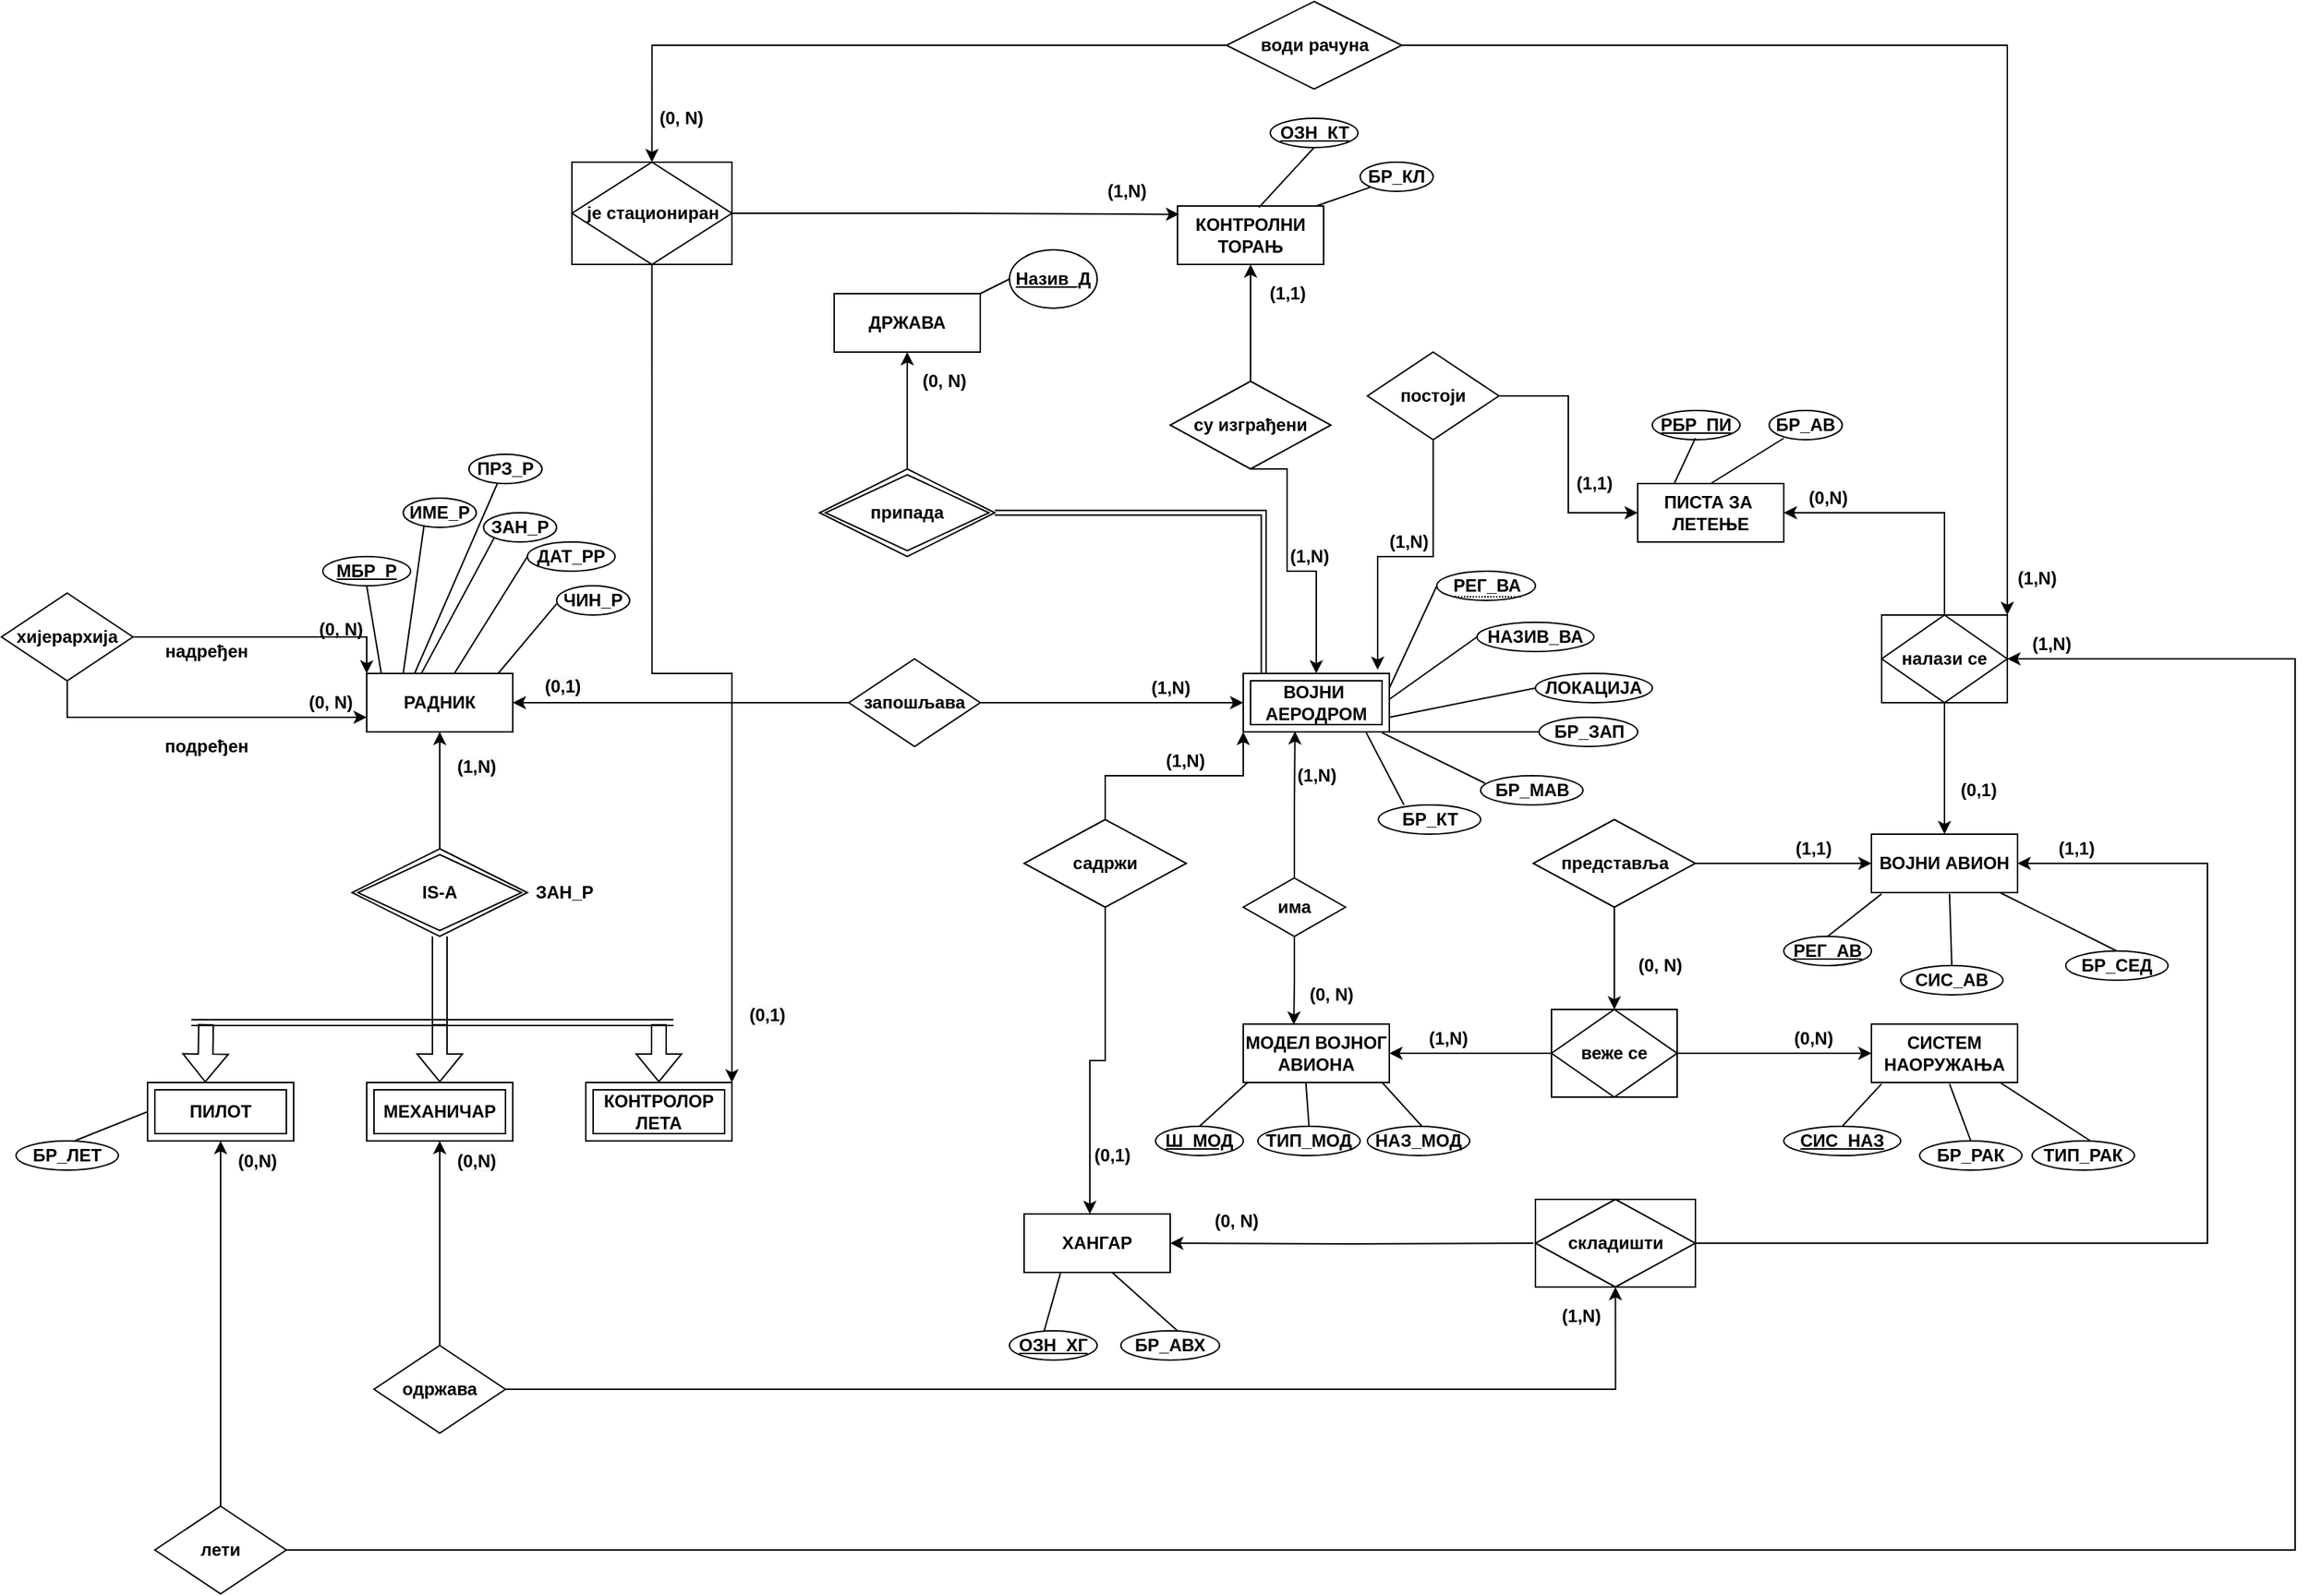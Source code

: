 <mxfile version="15.9.6" type="device"><diagram id="Mp05QMCNv8szBubolc7L" name="Page-1"><mxGraphModel dx="1865" dy="1748" grid="1" gridSize="10" guides="1" tooltips="1" connect="1" arrows="1" fold="1" page="1" pageScale="1" pageWidth="827" pageHeight="1169" math="0" shadow="0"><root><mxCell id="0"/><mxCell id="1" parent="0"/><mxCell id="xu2EQfeGVEC9DiAKA09H-2" value="&lt;b&gt;веже се&lt;/b&gt;" style="shape=associativeEntity;whiteSpace=wrap;html=1;align=center;" parent="1" vertex="1"><mxGeometry x="441" y="440" width="86" height="60" as="geometry"/></mxCell><mxCell id="Yxs5gKyUuTKB5UhppI_J-23" style="edgeStyle=orthogonalEdgeStyle;rounded=0;orthogonalLoop=1;jettySize=auto;html=1;exitX=0.5;exitY=0;exitDx=0;exitDy=0;" parent="1" source="xu2EQfeGVEC9DiAKA09H-3" target="xu2EQfeGVEC9DiAKA09H-5" edge="1"><mxGeometry relative="1" as="geometry"/></mxCell><mxCell id="xu2EQfeGVEC9DiAKA09H-3" value="&lt;b&gt;припада&lt;/b&gt;" style="shape=rhombus;double=1;perimeter=rhombusPerimeter;whiteSpace=wrap;html=1;align=center;" parent="1" vertex="1"><mxGeometry x="-60" y="70" width="120" height="60" as="geometry"/></mxCell><mxCell id="xu2EQfeGVEC9DiAKA09H-5" value="&lt;b&gt;ДРЖАВА&lt;/b&gt;" style="whiteSpace=wrap;html=1;align=center;" parent="1" vertex="1"><mxGeometry x="-50" y="-50" width="100" height="40" as="geometry"/></mxCell><mxCell id="xu2EQfeGVEC9DiAKA09H-6" value="&lt;b&gt;ВОЈНИ&amp;nbsp;&lt;br&gt;АЕРОДРОМ&lt;br&gt;&lt;/b&gt;" style="shape=ext;margin=3;double=1;whiteSpace=wrap;html=1;align=center;" parent="1" vertex="1"><mxGeometry x="230" y="210" width="100" height="40" as="geometry"/></mxCell><mxCell id="xu2EQfeGVEC9DiAKA09H-7" style="edgeStyle=orthogonalEdgeStyle;rounded=0;orthogonalLoop=1;jettySize=auto;html=1;exitX=0.5;exitY=1;exitDx=0;exitDy=0;" parent="1" source="xu2EQfeGVEC9DiAKA09H-5" target="xu2EQfeGVEC9DiAKA09H-5" edge="1"><mxGeometry relative="1" as="geometry"/></mxCell><mxCell id="Yxs5gKyUuTKB5UhppI_J-97" style="edgeStyle=orthogonalEdgeStyle;rounded=0;orthogonalLoop=1;jettySize=auto;html=1;exitX=0.5;exitY=0;exitDx=0;exitDy=0;entryX=0.354;entryY=0.99;entryDx=0;entryDy=0;entryPerimeter=0;" parent="1" source="Yxs5gKyUuTKB5UhppI_J-1" target="xu2EQfeGVEC9DiAKA09H-6" edge="1"><mxGeometry relative="1" as="geometry"/></mxCell><mxCell id="Yxs5gKyUuTKB5UhppI_J-98" style="edgeStyle=orthogonalEdgeStyle;rounded=0;orthogonalLoop=1;jettySize=auto;html=1;exitX=0.5;exitY=1;exitDx=0;exitDy=0;entryX=0.346;entryY=0.01;entryDx=0;entryDy=0;entryPerimeter=0;" parent="1" source="Yxs5gKyUuTKB5UhppI_J-1" target="Yxs5gKyUuTKB5UhppI_J-3" edge="1"><mxGeometry relative="1" as="geometry"/></mxCell><mxCell id="Yxs5gKyUuTKB5UhppI_J-1" value="&lt;b&gt;има&lt;/b&gt;" style="shape=rhombus;perimeter=rhombusPerimeter;whiteSpace=wrap;html=1;align=center;" parent="1" vertex="1"><mxGeometry x="230" y="350" width="70" height="40" as="geometry"/></mxCell><mxCell id="Yxs5gKyUuTKB5UhppI_J-3" value="&lt;b&gt;МОДЕЛ ВОЈНОГ АВИОНА&lt;br&gt;&lt;/b&gt;" style="whiteSpace=wrap;html=1;align=center;" parent="1" vertex="1"><mxGeometry x="230" y="450" width="100" height="40" as="geometry"/></mxCell><mxCell id="Yxs5gKyUuTKB5UhppI_J-6" style="edgeStyle=orthogonalEdgeStyle;rounded=0;orthogonalLoop=1;jettySize=auto;html=1;exitX=0;exitY=0.5;exitDx=0;exitDy=0;entryX=1;entryY=0.5;entryDx=0;entryDy=0;" parent="1" source="xu2EQfeGVEC9DiAKA09H-2" target="Yxs5gKyUuTKB5UhppI_J-3" edge="1"><mxGeometry relative="1" as="geometry"><mxPoint x="414" y="470" as="sourcePoint"/></mxGeometry></mxCell><mxCell id="Yxs5gKyUuTKB5UhppI_J-8" style="edgeStyle=orthogonalEdgeStyle;rounded=0;orthogonalLoop=1;jettySize=auto;html=1;entryX=0;entryY=0.5;entryDx=0;entryDy=0;exitX=1;exitY=0.5;exitDx=0;exitDy=0;" parent="1" source="xu2EQfeGVEC9DiAKA09H-2" target="Yxs5gKyUuTKB5UhppI_J-7" edge="1"><mxGeometry relative="1" as="geometry"><mxPoint x="570" y="470" as="sourcePoint"/></mxGeometry></mxCell><mxCell id="Yxs5gKyUuTKB5UhppI_J-7" value="&lt;b&gt;СИСТЕМ НАОРУЖАЊА&lt;br&gt;&lt;/b&gt;" style="whiteSpace=wrap;html=1;align=center;" parent="1" vertex="1"><mxGeometry x="660" y="450" width="100" height="40" as="geometry"/></mxCell><mxCell id="Yxs5gKyUuTKB5UhppI_J-11" style="edgeStyle=orthogonalEdgeStyle;rounded=0;orthogonalLoop=1;jettySize=auto;html=1;exitX=0.5;exitY=1;exitDx=0;exitDy=0;entryX=0.5;entryY=0;entryDx=0;entryDy=0;" parent="1" source="Yxs5gKyUuTKB5UhppI_J-10" target="xu2EQfeGVEC9DiAKA09H-2" edge="1"><mxGeometry relative="1" as="geometry"/></mxCell><mxCell id="Yxs5gKyUuTKB5UhppI_J-13" style="edgeStyle=orthogonalEdgeStyle;rounded=0;orthogonalLoop=1;jettySize=auto;html=1;exitX=1;exitY=0.5;exitDx=0;exitDy=0;entryX=0;entryY=0.5;entryDx=0;entryDy=0;" parent="1" source="Yxs5gKyUuTKB5UhppI_J-10" target="Yxs5gKyUuTKB5UhppI_J-12" edge="1"><mxGeometry relative="1" as="geometry"/></mxCell><mxCell id="Yxs5gKyUuTKB5UhppI_J-10" value="&lt;b&gt;представља&lt;/b&gt;" style="shape=rhombus;perimeter=rhombusPerimeter;whiteSpace=wrap;html=1;align=center;" parent="1" vertex="1"><mxGeometry x="428.5" y="310" width="111" height="60" as="geometry"/></mxCell><mxCell id="Yxs5gKyUuTKB5UhppI_J-12" value="&lt;b&gt;ВОЈНИ АВИОН&lt;br&gt;&lt;/b&gt;" style="whiteSpace=wrap;html=1;align=center;" parent="1" vertex="1"><mxGeometry x="660" y="320" width="100" height="40" as="geometry"/></mxCell><mxCell id="Yxs5gKyUuTKB5UhppI_J-15" style="edgeStyle=orthogonalEdgeStyle;rounded=0;orthogonalLoop=1;jettySize=auto;html=1;exitX=0.5;exitY=1;exitDx=0;exitDy=0;entryX=0.92;entryY=-0.063;entryDx=0;entryDy=0;entryPerimeter=0;" parent="1" source="Yxs5gKyUuTKB5UhppI_J-14" target="xu2EQfeGVEC9DiAKA09H-6" edge="1"><mxGeometry relative="1" as="geometry"/></mxCell><mxCell id="Yxs5gKyUuTKB5UhppI_J-18" style="edgeStyle=orthogonalEdgeStyle;rounded=0;orthogonalLoop=1;jettySize=auto;html=1;exitX=1;exitY=0.5;exitDx=0;exitDy=0;entryX=0;entryY=0.5;entryDx=0;entryDy=0;" parent="1" source="Yxs5gKyUuTKB5UhppI_J-14" target="Yxs5gKyUuTKB5UhppI_J-16" edge="1"><mxGeometry relative="1" as="geometry"/></mxCell><mxCell id="Yxs5gKyUuTKB5UhppI_J-14" value="&lt;b&gt;постоји&lt;/b&gt;" style="shape=rhombus;perimeter=rhombusPerimeter;whiteSpace=wrap;html=1;align=center;" parent="1" vertex="1"><mxGeometry x="315" y="-10" width="90" height="60" as="geometry"/></mxCell><mxCell id="Yxs5gKyUuTKB5UhppI_J-16" value="&lt;b&gt;ПИСТА ЗА&amp;nbsp;&lt;br&gt;ЛЕТЕЊЕ&lt;br&gt;&lt;/b&gt;" style="whiteSpace=wrap;html=1;align=center;" parent="1" vertex="1"><mxGeometry x="500" y="80" width="100" height="40" as="geometry"/></mxCell><mxCell id="Yxs5gKyUuTKB5UhppI_J-21" style="edgeStyle=orthogonalEdgeStyle;rounded=0;orthogonalLoop=1;jettySize=auto;html=1;exitX=0.5;exitY=1;exitDx=0;exitDy=0;entryX=0.5;entryY=0;entryDx=0;entryDy=0;" parent="1" source="Yxs5gKyUuTKB5UhppI_J-20" target="Yxs5gKyUuTKB5UhppI_J-12" edge="1"><mxGeometry relative="1" as="geometry"/></mxCell><mxCell id="Yxs5gKyUuTKB5UhppI_J-22" style="edgeStyle=orthogonalEdgeStyle;rounded=0;orthogonalLoop=1;jettySize=auto;html=1;exitX=0.5;exitY=0;exitDx=0;exitDy=0;entryX=1;entryY=0.5;entryDx=0;entryDy=0;" parent="1" source="Yxs5gKyUuTKB5UhppI_J-20" target="Yxs5gKyUuTKB5UhppI_J-16" edge="1"><mxGeometry relative="1" as="geometry"/></mxCell><mxCell id="Yxs5gKyUuTKB5UhppI_J-20" value="&lt;b&gt;налази се&lt;/b&gt;" style="shape=associativeEntity;whiteSpace=wrap;html=1;align=center;" parent="1" vertex="1"><mxGeometry x="667" y="170" width="86" height="60" as="geometry"/></mxCell><mxCell id="Yxs5gKyUuTKB5UhppI_J-26" style="edgeStyle=orthogonalEdgeStyle;rounded=0;orthogonalLoop=1;jettySize=auto;html=1;exitX=1;exitY=0.5;exitDx=0;exitDy=0;entryX=0;entryY=0.5;entryDx=0;entryDy=0;" parent="1" source="Yxs5gKyUuTKB5UhppI_J-25" target="xu2EQfeGVEC9DiAKA09H-6" edge="1"><mxGeometry relative="1" as="geometry"/></mxCell><mxCell id="Yxs5gKyUuTKB5UhppI_J-28" style="edgeStyle=orthogonalEdgeStyle;rounded=0;orthogonalLoop=1;jettySize=auto;html=1;exitX=0;exitY=0.5;exitDx=0;exitDy=0;entryX=1;entryY=0.5;entryDx=0;entryDy=0;" parent="1" source="Yxs5gKyUuTKB5UhppI_J-25" target="Yxs5gKyUuTKB5UhppI_J-27" edge="1"><mxGeometry relative="1" as="geometry"/></mxCell><mxCell id="Yxs5gKyUuTKB5UhppI_J-25" value="&lt;b&gt;запошљава&lt;/b&gt;" style="shape=rhombus;perimeter=rhombusPerimeter;whiteSpace=wrap;html=1;align=center;" parent="1" vertex="1"><mxGeometry x="-40" y="200" width="90" height="60" as="geometry"/></mxCell><mxCell id="Yxs5gKyUuTKB5UhppI_J-27" value="&lt;b&gt;РАДНИК&lt;/b&gt;" style="whiteSpace=wrap;html=1;align=center;" parent="1" vertex="1"><mxGeometry x="-370" y="210" width="100" height="40" as="geometry"/></mxCell><mxCell id="Yxs5gKyUuTKB5UhppI_J-104" style="edgeStyle=orthogonalEdgeStyle;rounded=0;orthogonalLoop=1;jettySize=auto;html=1;exitX=0.5;exitY=1;exitDx=0;exitDy=0;entryX=0;entryY=0.75;entryDx=0;entryDy=0;" parent="1" source="Yxs5gKyUuTKB5UhppI_J-29" target="Yxs5gKyUuTKB5UhppI_J-27" edge="1"><mxGeometry relative="1" as="geometry"/></mxCell><mxCell id="Yxs5gKyUuTKB5UhppI_J-105" style="edgeStyle=orthogonalEdgeStyle;rounded=0;orthogonalLoop=1;jettySize=auto;html=1;exitX=1;exitY=0.5;exitDx=0;exitDy=0;entryX=0;entryY=0;entryDx=0;entryDy=0;" parent="1" source="Yxs5gKyUuTKB5UhppI_J-29" target="Yxs5gKyUuTKB5UhppI_J-27" edge="1"><mxGeometry relative="1" as="geometry"/></mxCell><mxCell id="Yxs5gKyUuTKB5UhppI_J-29" value="&lt;b&gt;хијерархија&lt;/b&gt;" style="shape=rhombus;perimeter=rhombusPerimeter;whiteSpace=wrap;html=1;align=center;" parent="1" vertex="1"><mxGeometry x="-620" y="155" width="90" height="60" as="geometry"/></mxCell><mxCell id="Yxs5gKyUuTKB5UhppI_J-33" style="edgeStyle=orthogonalEdgeStyle;rounded=0;orthogonalLoop=1;jettySize=auto;html=1;exitX=0.5;exitY=0;exitDx=0;exitDy=0;entryX=0.5;entryY=1;entryDx=0;entryDy=0;" parent="1" source="Yxs5gKyUuTKB5UhppI_J-32" target="Yxs5gKyUuTKB5UhppI_J-27" edge="1"><mxGeometry relative="1" as="geometry"/></mxCell><mxCell id="Yxs5gKyUuTKB5UhppI_J-32" value="&lt;b&gt;IS-A&lt;/b&gt;" style="shape=rhombus;double=1;perimeter=rhombusPerimeter;whiteSpace=wrap;html=1;align=center;" parent="1" vertex="1"><mxGeometry x="-380" y="330" width="120" height="60" as="geometry"/></mxCell><mxCell id="Yxs5gKyUuTKB5UhppI_J-36" value="&lt;b&gt;ПИЛОТ&lt;/b&gt;" style="shape=ext;margin=3;double=1;whiteSpace=wrap;html=1;align=center;" parent="1" vertex="1"><mxGeometry x="-520" y="490" width="100" height="40" as="geometry"/></mxCell><mxCell id="Yxs5gKyUuTKB5UhppI_J-37" value="&lt;b&gt;МЕХАНИЧАР&lt;/b&gt;" style="shape=ext;margin=3;double=1;whiteSpace=wrap;html=1;align=center;" parent="1" vertex="1"><mxGeometry x="-370" y="490" width="100" height="40" as="geometry"/></mxCell><mxCell id="Yxs5gKyUuTKB5UhppI_J-38" value="&lt;b&gt;КОНТРОЛОР&lt;br&gt;ЛЕТА&lt;br&gt;&lt;/b&gt;" style="shape=ext;margin=3;double=1;whiteSpace=wrap;html=1;align=center;" parent="1" vertex="1"><mxGeometry x="-220" y="490" width="100" height="40" as="geometry"/></mxCell><mxCell id="Yxs5gKyUuTKB5UhppI_J-50" style="edgeStyle=orthogonalEdgeStyle;rounded=0;orthogonalLoop=1;jettySize=auto;html=1;exitX=0.5;exitY=0;exitDx=0;exitDy=0;entryX=0;entryY=1;entryDx=0;entryDy=0;" parent="1" source="Yxs5gKyUuTKB5UhppI_J-49" target="xu2EQfeGVEC9DiAKA09H-6" edge="1"><mxGeometry relative="1" as="geometry"/></mxCell><mxCell id="Yxs5gKyUuTKB5UhppI_J-52" style="edgeStyle=orthogonalEdgeStyle;rounded=0;orthogonalLoop=1;jettySize=auto;html=1;exitX=0.5;exitY=1;exitDx=0;exitDy=0;entryX=0.45;entryY=0;entryDx=0;entryDy=0;entryPerimeter=0;" parent="1" source="Yxs5gKyUuTKB5UhppI_J-49" target="Yxs5gKyUuTKB5UhppI_J-51" edge="1"><mxGeometry relative="1" as="geometry"><mxPoint x="136" y="510" as="targetPoint"/></mxGeometry></mxCell><mxCell id="Yxs5gKyUuTKB5UhppI_J-49" value="&lt;b&gt;садржи&lt;/b&gt;" style="shape=rhombus;perimeter=rhombusPerimeter;whiteSpace=wrap;html=1;align=center;" parent="1" vertex="1"><mxGeometry x="80" y="310" width="111" height="60" as="geometry"/></mxCell><mxCell id="Yxs5gKyUuTKB5UhppI_J-51" value="&lt;b&gt;ХАНГАР&lt;br&gt;&lt;/b&gt;" style="whiteSpace=wrap;html=1;align=center;" parent="1" vertex="1"><mxGeometry x="80" y="580" width="100" height="40" as="geometry"/></mxCell><mxCell id="Yxs5gKyUuTKB5UhppI_J-54" style="edgeStyle=orthogonalEdgeStyle;rounded=0;orthogonalLoop=1;jettySize=auto;html=1;exitX=0;exitY=0.5;exitDx=0;exitDy=0;entryX=1;entryY=0.5;entryDx=0;entryDy=0;" parent="1" target="Yxs5gKyUuTKB5UhppI_J-51" edge="1"><mxGeometry relative="1" as="geometry"><mxPoint x="428.5" y="600" as="sourcePoint"/></mxGeometry></mxCell><mxCell id="Yxs5gKyUuTKB5UhppI_J-55" style="edgeStyle=orthogonalEdgeStyle;rounded=0;orthogonalLoop=1;jettySize=auto;html=1;exitX=1;exitY=0.5;exitDx=0;exitDy=0;entryX=1;entryY=0.5;entryDx=0;entryDy=0;" parent="1" target="Yxs5gKyUuTKB5UhppI_J-12" edge="1"><mxGeometry relative="1" as="geometry"><mxPoint x="539.5" y="600" as="sourcePoint"/><Array as="points"><mxPoint x="890" y="600"/><mxPoint x="890" y="340"/></Array></mxGeometry></mxCell><mxCell id="Yxs5gKyUuTKB5UhppI_J-56" value="&lt;b&gt;складишти&lt;/b&gt;" style="shape=associativeEntity;whiteSpace=wrap;html=1;align=center;" parent="1" vertex="1"><mxGeometry x="430" y="570" width="109.5" height="60" as="geometry"/></mxCell><mxCell id="Yxs5gKyUuTKB5UhppI_J-59" style="edgeStyle=orthogonalEdgeStyle;rounded=0;orthogonalLoop=1;jettySize=auto;html=1;exitX=0.5;exitY=0;exitDx=0;exitDy=0;entryX=0.5;entryY=1;entryDx=0;entryDy=0;" parent="1" source="Yxs5gKyUuTKB5UhppI_J-58" target="Yxs5gKyUuTKB5UhppI_J-37" edge="1"><mxGeometry relative="1" as="geometry"/></mxCell><mxCell id="Yxs5gKyUuTKB5UhppI_J-60" style="edgeStyle=orthogonalEdgeStyle;rounded=0;orthogonalLoop=1;jettySize=auto;html=1;exitX=1;exitY=0.5;exitDx=0;exitDy=0;entryX=0.5;entryY=1;entryDx=0;entryDy=0;" parent="1" source="Yxs5gKyUuTKB5UhppI_J-58" target="Yxs5gKyUuTKB5UhppI_J-56" edge="1"><mxGeometry relative="1" as="geometry"/></mxCell><mxCell id="Yxs5gKyUuTKB5UhppI_J-58" value="&lt;b&gt;одржава&lt;/b&gt;" style="shape=rhombus;perimeter=rhombusPerimeter;whiteSpace=wrap;html=1;align=center;" parent="1" vertex="1"><mxGeometry x="-365" y="670" width="90" height="60" as="geometry"/></mxCell><mxCell id="Yxs5gKyUuTKB5UhppI_J-63" style="edgeStyle=orthogonalEdgeStyle;rounded=0;orthogonalLoop=1;jettySize=auto;html=1;exitX=0.5;exitY=0;exitDx=0;exitDy=0;entryX=0.5;entryY=1;entryDx=0;entryDy=0;" parent="1" source="Yxs5gKyUuTKB5UhppI_J-62" target="Yxs5gKyUuTKB5UhppI_J-36" edge="1"><mxGeometry relative="1" as="geometry"><mxPoint x="-475" y="530" as="targetPoint"/><Array as="points"><mxPoint x="-470" y="770"/></Array></mxGeometry></mxCell><mxCell id="Yxs5gKyUuTKB5UhppI_J-65" style="edgeStyle=orthogonalEdgeStyle;rounded=0;orthogonalLoop=1;jettySize=auto;html=1;exitX=1;exitY=0.5;exitDx=0;exitDy=0;entryX=1;entryY=0.5;entryDx=0;entryDy=0;" parent="1" source="Yxs5gKyUuTKB5UhppI_J-62" target="Yxs5gKyUuTKB5UhppI_J-20" edge="1"><mxGeometry relative="1" as="geometry"><Array as="points"><mxPoint x="950" y="810"/><mxPoint x="950" y="200"/></Array></mxGeometry></mxCell><mxCell id="Yxs5gKyUuTKB5UhppI_J-62" value="&lt;b&gt;лети&lt;/b&gt;" style="shape=rhombus;perimeter=rhombusPerimeter;whiteSpace=wrap;html=1;align=center;" parent="1" vertex="1"><mxGeometry x="-515" y="780" width="90" height="60" as="geometry"/></mxCell><mxCell id="Yxs5gKyUuTKB5UhppI_J-66" value="&lt;b&gt;КОНТРОЛНИ ТОРАЊ&lt;/b&gt;" style="whiteSpace=wrap;html=1;align=center;" parent="1" vertex="1"><mxGeometry x="185" y="-110" width="100" height="40" as="geometry"/></mxCell><mxCell id="Yxs5gKyUuTKB5UhppI_J-68" style="edgeStyle=orthogonalEdgeStyle;rounded=0;orthogonalLoop=1;jettySize=auto;html=1;exitX=0.5;exitY=1;exitDx=0;exitDy=0;entryX=0.5;entryY=0;entryDx=0;entryDy=0;" parent="1" source="Yxs5gKyUuTKB5UhppI_J-67" target="xu2EQfeGVEC9DiAKA09H-6" edge="1"><mxGeometry relative="1" as="geometry"><Array as="points"><mxPoint x="260" y="70"/><mxPoint x="260" y="140"/><mxPoint x="280" y="140"/></Array></mxGeometry></mxCell><mxCell id="Yxs5gKyUuTKB5UhppI_J-69" style="edgeStyle=orthogonalEdgeStyle;rounded=0;orthogonalLoop=1;jettySize=auto;html=1;exitX=0.5;exitY=0;exitDx=0;exitDy=0;entryX=0.5;entryY=1;entryDx=0;entryDy=0;" parent="1" source="Yxs5gKyUuTKB5UhppI_J-67" target="Yxs5gKyUuTKB5UhppI_J-66" edge="1"><mxGeometry relative="1" as="geometry"/></mxCell><mxCell id="Yxs5gKyUuTKB5UhppI_J-67" value="&lt;b&gt;су изграђени&lt;/b&gt;" style="shape=rhombus;perimeter=rhombusPerimeter;whiteSpace=wrap;html=1;align=center;" parent="1" vertex="1"><mxGeometry x="180" y="10" width="110" height="60" as="geometry"/></mxCell><mxCell id="Yxs5gKyUuTKB5UhppI_J-71" style="edgeStyle=orthogonalEdgeStyle;rounded=0;orthogonalLoop=1;jettySize=auto;html=1;exitX=0.5;exitY=1;exitDx=0;exitDy=0;entryX=1;entryY=0;entryDx=0;entryDy=0;" parent="1" source="Yxs5gKyUuTKB5UhppI_J-70" target="Yxs5gKyUuTKB5UhppI_J-38" edge="1"><mxGeometry relative="1" as="geometry"><mxPoint x="-140" y="380" as="targetPoint"/></mxGeometry></mxCell><mxCell id="Yxs5gKyUuTKB5UhppI_J-73" style="edgeStyle=orthogonalEdgeStyle;rounded=0;orthogonalLoop=1;jettySize=auto;html=1;exitX=1;exitY=0.5;exitDx=0;exitDy=0;entryX=0.011;entryY=0.143;entryDx=0;entryDy=0;entryPerimeter=0;" parent="1" source="Yxs5gKyUuTKB5UhppI_J-70" target="Yxs5gKyUuTKB5UhppI_J-66" edge="1"><mxGeometry relative="1" as="geometry"/></mxCell><mxCell id="Yxs5gKyUuTKB5UhppI_J-70" value="&lt;b&gt;је стациониран&lt;/b&gt;" style="shape=associativeEntity;whiteSpace=wrap;html=1;align=center;" parent="1" vertex="1"><mxGeometry x="-229.5" y="-140" width="109.5" height="70" as="geometry"/></mxCell><mxCell id="Yxs5gKyUuTKB5UhppI_J-75" style="edgeStyle=orthogonalEdgeStyle;rounded=0;orthogonalLoop=1;jettySize=auto;html=1;exitX=0;exitY=0.5;exitDx=0;exitDy=0;entryX=0.5;entryY=0;entryDx=0;entryDy=0;" parent="1" source="Yxs5gKyUuTKB5UhppI_J-74" target="Yxs5gKyUuTKB5UhppI_J-70" edge="1"><mxGeometry relative="1" as="geometry"/></mxCell><mxCell id="Yxs5gKyUuTKB5UhppI_J-76" style="edgeStyle=orthogonalEdgeStyle;rounded=0;orthogonalLoop=1;jettySize=auto;html=1;exitX=1;exitY=0.5;exitDx=0;exitDy=0;entryX=1;entryY=0;entryDx=0;entryDy=0;" parent="1" source="Yxs5gKyUuTKB5UhppI_J-74" target="Yxs5gKyUuTKB5UhppI_J-20" edge="1"><mxGeometry relative="1" as="geometry"/></mxCell><mxCell id="Yxs5gKyUuTKB5UhppI_J-74" value="&lt;b&gt;води рачуна&lt;/b&gt;" style="shape=rhombus;perimeter=rhombusPerimeter;whiteSpace=wrap;html=1;align=center;" parent="1" vertex="1"><mxGeometry x="218.5" y="-250" width="120" height="60" as="geometry"/></mxCell><mxCell id="Yxs5gKyUuTKB5UhppI_J-78" value="&lt;span style=&quot;border-bottom: 1px dotted&quot;&gt;&lt;b&gt;РЕГ_ВА&lt;/b&gt;&lt;/span&gt;" style="ellipse;whiteSpace=wrap;html=1;align=center;" parent="1" vertex="1"><mxGeometry x="362.5" y="140" width="67.5" height="20" as="geometry"/></mxCell><mxCell id="Yxs5gKyUuTKB5UhppI_J-80" value="&lt;b&gt;НАЗИВ_ВА&lt;/b&gt;" style="ellipse;whiteSpace=wrap;html=1;align=center;" parent="1" vertex="1"><mxGeometry x="390" y="175" width="80" height="20" as="geometry"/></mxCell><mxCell id="Yxs5gKyUuTKB5UhppI_J-81" value="&lt;b&gt;ЛОКАЦИЈА&lt;/b&gt;" style="ellipse;whiteSpace=wrap;html=1;align=center;" parent="1" vertex="1"><mxGeometry x="430" y="210" width="80" height="20" as="geometry"/></mxCell><mxCell id="Yxs5gKyUuTKB5UhppI_J-85" value="" style="line;strokeWidth=1;rotatable=0;dashed=0;labelPosition=right;align=left;verticalAlign=middle;spacingTop=0;spacingLeft=6;points=[];portConstraint=eastwest;" parent="1" vertex="1"><mxGeometry x="350" y="195" height="10" as="geometry"/></mxCell><mxCell id="Yxs5gKyUuTKB5UhppI_J-90" value="" style="endArrow=none;html=1;rounded=0;exitX=1;exitY=0.25;exitDx=0;exitDy=0;entryX=0;entryY=0.5;entryDx=0;entryDy=0;" parent="1" source="xu2EQfeGVEC9DiAKA09H-6" target="Yxs5gKyUuTKB5UhppI_J-78" edge="1"><mxGeometry relative="1" as="geometry"><mxPoint x="240" y="170" as="sourcePoint"/><mxPoint x="400" y="170" as="targetPoint"/></mxGeometry></mxCell><mxCell id="Yxs5gKyUuTKB5UhppI_J-92" value="" style="endArrow=none;html=1;rounded=0;exitX=1;exitY=0;exitDx=0;exitDy=0;entryX=0;entryY=0.5;entryDx=0;entryDy=0;" parent="1" target="Yxs5gKyUuTKB5UhppI_J-80" edge="1"><mxGeometry relative="1" as="geometry"><mxPoint x="330.25" y="227.5" as="sourcePoint"/><mxPoint x="350" y="202.5" as="targetPoint"/></mxGeometry></mxCell><mxCell id="Yxs5gKyUuTKB5UhppI_J-93" value="" style="endArrow=none;html=1;rounded=0;exitX=1;exitY=0.75;exitDx=0;exitDy=0;entryX=0;entryY=0.5;entryDx=0;entryDy=0;" parent="1" source="xu2EQfeGVEC9DiAKA09H-6" target="Yxs5gKyUuTKB5UhppI_J-81" edge="1"><mxGeometry relative="1" as="geometry"><mxPoint x="340.25" y="237.5" as="sourcePoint"/><mxPoint x="360" y="225" as="targetPoint"/></mxGeometry></mxCell><mxCell id="Yxs5gKyUuTKB5UhppI_J-99" value="&lt;b&gt;(0, N)&lt;/b&gt;" style="text;html=1;align=center;verticalAlign=middle;resizable=0;points=[];autosize=1;strokeColor=none;fillColor=none;" parent="1" vertex="1"><mxGeometry x="265" y="420" width="50" height="20" as="geometry"/></mxCell><mxCell id="Yxs5gKyUuTKB5UhppI_J-101" value="&lt;b&gt;(1,N)&lt;/b&gt;" style="text;html=1;align=center;verticalAlign=middle;resizable=0;points=[];autosize=1;strokeColor=none;fillColor=none;" parent="1" vertex="1"><mxGeometry x="260" y="270" width="40" height="20" as="geometry"/></mxCell><mxCell id="Yxs5gKyUuTKB5UhppI_J-102" value="&lt;b&gt;(1,N)&lt;/b&gt;" style="text;html=1;align=center;verticalAlign=middle;resizable=0;points=[];autosize=1;strokeColor=none;fillColor=none;" parent="1" vertex="1"><mxGeometry x="170" y="260" width="40" height="20" as="geometry"/></mxCell><mxCell id="Yxs5gKyUuTKB5UhppI_J-103" value="&lt;b&gt;(0,1)&lt;/b&gt;" style="text;html=1;align=center;verticalAlign=middle;resizable=0;points=[];autosize=1;strokeColor=none;fillColor=none;" parent="1" vertex="1"><mxGeometry x="120" y="530" width="40" height="20" as="geometry"/></mxCell><mxCell id="Yxs5gKyUuTKB5UhppI_J-106" value="&lt;b style=&quot;color: rgb(0, 0, 0); font-family: helvetica; font-size: 12px; font-style: normal; letter-spacing: normal; text-align: center; text-indent: 0px; text-transform: none; word-spacing: 0px; background-color: rgb(248, 249, 250);&quot;&gt;(0,1)&lt;/b&gt;" style="text;whiteSpace=wrap;html=1;" parent="1" vertex="1"><mxGeometry x="-250" y="205" width="30" height="30" as="geometry"/></mxCell><mxCell id="Yxs5gKyUuTKB5UhppI_J-107" value="&lt;b&gt;(1,N)&lt;/b&gt;" style="text;html=1;align=center;verticalAlign=middle;resizable=0;points=[];autosize=1;strokeColor=none;fillColor=none;" parent="1" vertex="1"><mxGeometry x="160" y="210" width="40" height="20" as="geometry"/></mxCell><mxCell id="Yxs5gKyUuTKB5UhppI_J-110" value="&lt;b&gt;(1,N)&lt;/b&gt;" style="text;html=1;align=center;verticalAlign=middle;resizable=0;points=[];autosize=1;strokeColor=none;fillColor=none;" parent="1" vertex="1"><mxGeometry x="350" y="450" width="40" height="20" as="geometry"/></mxCell><mxCell id="Yxs5gKyUuTKB5UhppI_J-112" value="&lt;b&gt;(0,N)&lt;/b&gt;" style="text;html=1;align=center;verticalAlign=middle;resizable=0;points=[];autosize=1;strokeColor=none;fillColor=none;" parent="1" vertex="1"><mxGeometry x="600" y="450" width="40" height="20" as="geometry"/></mxCell><mxCell id="Yxs5gKyUuTKB5UhppI_J-115" value="&lt;b&gt;БР_АВХ&lt;/b&gt;" style="ellipse;whiteSpace=wrap;html=1;align=center;" parent="1" vertex="1"><mxGeometry x="146.25" y="660" width="67.5" height="20" as="geometry"/></mxCell><mxCell id="Yxs5gKyUuTKB5UhppI_J-117" value="" style="endArrow=none;html=1;rounded=0;entryX=0.368;entryY=0.001;entryDx=0;entryDy=0;entryPerimeter=0;" parent="1" edge="1"><mxGeometry relative="1" as="geometry"><mxPoint x="140.16" y="619.98" as="sourcePoint"/><mxPoint x="185.0" y="660" as="targetPoint"/></mxGeometry></mxCell><mxCell id="Yxs5gKyUuTKB5UhppI_J-119" value="" style="endArrow=none;html=1;rounded=0;entryX=0.5;entryY=0;entryDx=0;entryDy=0;exitX=0.25;exitY=1;exitDx=0;exitDy=0;" parent="1" source="Yxs5gKyUuTKB5UhppI_J-51" edge="1"><mxGeometry relative="1" as="geometry"><mxPoint x="150.16" y="629.98" as="sourcePoint"/><mxPoint x="93.75" y="660" as="targetPoint"/></mxGeometry></mxCell><mxCell id="Yxs5gKyUuTKB5UhppI_J-120" value="&lt;b style=&quot;color: rgb(0, 0, 0); font-family: helvetica; font-size: 12px; font-style: normal; letter-spacing: normal; text-align: center; text-indent: 0px; text-transform: none; word-spacing: 0px; background-color: rgb(248, 249, 250);&quot;&gt;(1,N)&lt;/b&gt;" style="text;whiteSpace=wrap;html=1;" parent="1" vertex="1"><mxGeometry x="-310" y="260" width="40" height="20" as="geometry"/></mxCell><mxCell id="Yxs5gKyUuTKB5UhppI_J-121" value="&lt;b style=&quot;color: rgb(0 , 0 , 0) ; font-family: &amp;#34;helvetica&amp;#34; ; font-size: 12px ; font-style: normal ; letter-spacing: normal ; text-align: center ; text-indent: 0px ; text-transform: none ; word-spacing: 0px ; background-color: rgb(248 , 249 , 250)&quot;&gt;(0,N)&lt;/b&gt;" style="text;whiteSpace=wrap;html=1;" parent="1" vertex="1"><mxGeometry x="-460" y="530" width="40" height="20" as="geometry"/></mxCell><mxCell id="Yxs5gKyUuTKB5UhppI_J-122" value="&lt;b style=&quot;color: rgb(0 , 0 , 0) ; font-family: &amp;#34;helvetica&amp;#34; ; font-size: 12px ; font-style: normal ; letter-spacing: normal ; text-align: center ; text-indent: 0px ; text-transform: none ; word-spacing: 0px ; background-color: rgb(248 , 249 , 250)&quot;&gt;(0,N)&lt;/b&gt;" style="text;whiteSpace=wrap;html=1;" parent="1" vertex="1"><mxGeometry x="-310" y="530" width="40" height="20" as="geometry"/></mxCell><mxCell id="Yxs5gKyUuTKB5UhppI_J-124" value="&lt;b style=&quot;color: rgb(0 , 0 , 0) ; font-family: &amp;#34;helvetica&amp;#34; ; font-size: 12px ; font-style: normal ; letter-spacing: normal ; text-align: center ; text-indent: 0px ; text-transform: none ; word-spacing: 0px ; background-color: rgb(248 , 249 , 250)&quot;&gt;(0,1)&lt;/b&gt;" style="text;whiteSpace=wrap;html=1;" parent="1" vertex="1"><mxGeometry x="-110" y="430" width="40" height="20" as="geometry"/></mxCell><mxCell id="Yxs5gKyUuTKB5UhppI_J-125" value="&lt;b&gt;(1,N)&lt;/b&gt;" style="text;html=1;align=center;verticalAlign=middle;resizable=0;points=[];autosize=1;strokeColor=none;fillColor=none;" parent="1" vertex="1"><mxGeometry x="322.5" y="110" width="40" height="20" as="geometry"/></mxCell><mxCell id="Yxs5gKyUuTKB5UhppI_J-126" value="&lt;b&gt;(1,1)&lt;/b&gt;" style="text;html=1;align=center;verticalAlign=middle;resizable=0;points=[];autosize=1;strokeColor=none;fillColor=none;" parent="1" vertex="1"><mxGeometry x="450" y="70" width="40" height="20" as="geometry"/></mxCell><mxCell id="Yxs5gKyUuTKB5UhppI_J-127" value="&lt;b&gt;(1,N)&lt;/b&gt;" style="text;html=1;align=center;verticalAlign=middle;resizable=0;points=[];autosize=1;strokeColor=none;fillColor=none;" parent="1" vertex="1"><mxGeometry x="255" y="120" width="40" height="20" as="geometry"/></mxCell><mxCell id="Yxs5gKyUuTKB5UhppI_J-128" value="&lt;b&gt;(1,1)&lt;/b&gt;" style="text;html=1;align=center;verticalAlign=middle;resizable=0;points=[];autosize=1;strokeColor=none;fillColor=none;" parent="1" vertex="1"><mxGeometry x="240" y="-60" width="40" height="20" as="geometry"/></mxCell><mxCell id="5x5wRiNb9rNQRkfB-Raz-2" value="&lt;b&gt;(0, N)&lt;/b&gt;" style="text;html=1;align=center;verticalAlign=middle;resizable=0;points=[];autosize=1;strokeColor=none;fillColor=none;" parent="1" vertex="1"><mxGeometry x="200" y="575" width="50" height="20" as="geometry"/></mxCell><mxCell id="5x5wRiNb9rNQRkfB-Raz-3" value="&lt;b&gt;(1,1)&lt;/b&gt;" style="text;html=1;align=center;verticalAlign=middle;resizable=0;points=[];autosize=1;strokeColor=none;fillColor=none;" parent="1" vertex="1"><mxGeometry x="780" y="320" width="40" height="20" as="geometry"/></mxCell><mxCell id="5x5wRiNb9rNQRkfB-Raz-4" value="&lt;b&gt;(1,1)&lt;/b&gt;" style="text;html=1;align=center;verticalAlign=middle;resizable=0;points=[];autosize=1;strokeColor=none;fillColor=none;" parent="1" vertex="1"><mxGeometry x="600" y="320" width="40" height="20" as="geometry"/></mxCell><mxCell id="5x5wRiNb9rNQRkfB-Raz-6" value="&lt;b&gt;(0, N)&lt;/b&gt;" style="text;html=1;align=center;verticalAlign=middle;resizable=0;points=[];autosize=1;strokeColor=none;fillColor=none;" parent="1" vertex="1"><mxGeometry x="489.5" y="400" width="50" height="20" as="geometry"/></mxCell><mxCell id="5x5wRiNb9rNQRkfB-Raz-7" value="&lt;b&gt;(0, N)&lt;/b&gt;" style="text;html=1;align=center;verticalAlign=middle;resizable=0;points=[];autosize=1;strokeColor=none;fillColor=none;" parent="1" vertex="1"><mxGeometry width="50" height="20" as="geometry"/></mxCell><mxCell id="5x5wRiNb9rNQRkfB-Raz-8" value="&lt;b&gt;(1,N)&lt;/b&gt;" style="text;html=1;align=center;verticalAlign=middle;resizable=0;points=[];autosize=1;strokeColor=none;fillColor=none;" parent="1" vertex="1"><mxGeometry x="130" y="-130" width="40" height="20" as="geometry"/></mxCell><mxCell id="5x5wRiNb9rNQRkfB-Raz-9" value="&lt;b&gt;(0, N)&lt;/b&gt;" style="text;html=1;align=center;verticalAlign=middle;resizable=0;points=[];autosize=1;strokeColor=none;fillColor=none;" parent="1" vertex="1"><mxGeometry x="-180" y="-180" width="50" height="20" as="geometry"/></mxCell><mxCell id="5x5wRiNb9rNQRkfB-Raz-10" value="&lt;b&gt;(1,N)&lt;/b&gt;" style="text;html=1;align=center;verticalAlign=middle;resizable=0;points=[];autosize=1;strokeColor=none;fillColor=none;" parent="1" vertex="1"><mxGeometry x="753" y="135" width="40" height="20" as="geometry"/></mxCell><mxCell id="5x5wRiNb9rNQRkfB-Raz-11" value="&lt;b&gt;(0,1)&lt;/b&gt;" style="text;html=1;align=center;verticalAlign=middle;resizable=0;points=[];autosize=1;strokeColor=none;fillColor=none;" parent="1" vertex="1"><mxGeometry x="713" y="280" width="40" height="20" as="geometry"/></mxCell><mxCell id="5x5wRiNb9rNQRkfB-Raz-12" value="&lt;b&gt;(0,N)&lt;/b&gt;" style="text;html=1;align=center;verticalAlign=middle;resizable=0;points=[];autosize=1;strokeColor=none;fillColor=none;" parent="1" vertex="1"><mxGeometry x="610" y="80" width="40" height="20" as="geometry"/></mxCell><mxCell id="5x5wRiNb9rNQRkfB-Raz-13" value="&lt;b&gt;(1,N)&lt;/b&gt;" style="text;html=1;align=center;verticalAlign=middle;resizable=0;points=[];autosize=1;strokeColor=none;fillColor=none;" parent="1" vertex="1"><mxGeometry x="763" y="180" width="40" height="20" as="geometry"/></mxCell><mxCell id="5x5wRiNb9rNQRkfB-Raz-14" value="&lt;b&gt;(1,N)&lt;/b&gt;" style="text;html=1;align=center;verticalAlign=middle;resizable=0;points=[];autosize=1;strokeColor=none;fillColor=none;" parent="1" vertex="1"><mxGeometry x="441" y="640" width="40" height="20" as="geometry"/></mxCell><mxCell id="5x5wRiNb9rNQRkfB-Raz-15" value="&lt;b&gt;(0, N)&lt;/b&gt;" style="text;html=1;align=center;verticalAlign=middle;resizable=0;points=[];autosize=1;strokeColor=none;fillColor=none;" parent="1" vertex="1"><mxGeometry x="-413" y="170" width="50" height="20" as="geometry"/></mxCell><mxCell id="5x5wRiNb9rNQRkfB-Raz-17" value="&lt;b&gt;(0, N)&lt;/b&gt;" style="text;html=1;align=center;verticalAlign=middle;resizable=0;points=[];autosize=1;strokeColor=none;fillColor=none;" parent="1" vertex="1"><mxGeometry x="-420" y="220" width="50" height="20" as="geometry"/></mxCell><mxCell id="5x5wRiNb9rNQRkfB-Raz-18" value="&lt;b&gt;надређен&lt;/b&gt;" style="text;html=1;align=center;verticalAlign=middle;resizable=0;points=[];autosize=1;strokeColor=none;fillColor=none;" parent="1" vertex="1"><mxGeometry x="-515" y="185" width="70" height="20" as="geometry"/></mxCell><mxCell id="5x5wRiNb9rNQRkfB-Raz-19" value="&lt;b&gt;подређен&lt;/b&gt;" style="text;html=1;align=center;verticalAlign=middle;resizable=0;points=[];autosize=1;strokeColor=none;fillColor=none;" parent="1" vertex="1"><mxGeometry x="-515" y="250" width="70" height="20" as="geometry"/></mxCell><mxCell id="5x5wRiNb9rNQRkfB-Raz-21" value="&lt;b&gt;Назив_Д&lt;/b&gt;" style="ellipse;whiteSpace=wrap;html=1;align=center;fontStyle=4;" parent="1" vertex="1"><mxGeometry x="70" y="-80" width="60" height="40" as="geometry"/></mxCell><mxCell id="5x5wRiNb9rNQRkfB-Raz-25" value="" style="endArrow=none;html=1;rounded=0;entryX=0;entryY=0.5;entryDx=0;entryDy=0;exitX=1;exitY=0;exitDx=0;exitDy=0;" parent="1" source="xu2EQfeGVEC9DiAKA09H-5" target="5x5wRiNb9rNQRkfB-Raz-21" edge="1"><mxGeometry relative="1" as="geometry"><mxPoint x="25.16" y="-80.02" as="sourcePoint"/><mxPoint x="70.0" y="-40" as="targetPoint"/></mxGeometry></mxCell><mxCell id="5x5wRiNb9rNQRkfB-Raz-26" value="&lt;b&gt;ТИП_МОД&lt;/b&gt;" style="ellipse;whiteSpace=wrap;html=1;align=center;" parent="1" vertex="1"><mxGeometry x="240" y="520" width="70" height="20" as="geometry"/></mxCell><mxCell id="5x5wRiNb9rNQRkfB-Raz-27" value="&lt;b&gt;НАЗ_МОД&lt;/b&gt;" style="ellipse;whiteSpace=wrap;html=1;align=center;" parent="1" vertex="1"><mxGeometry x="315" y="520" width="70" height="20" as="geometry"/></mxCell><mxCell id="5x5wRiNb9rNQRkfB-Raz-29" value="&lt;b&gt;Ш_МОД&lt;/b&gt;" style="ellipse;whiteSpace=wrap;html=1;align=center;fontStyle=4;" parent="1" vertex="1"><mxGeometry x="170" y="520" width="60" height="20" as="geometry"/></mxCell><mxCell id="5x5wRiNb9rNQRkfB-Raz-30" value="" style="endArrow=none;html=1;rounded=0;entryX=0.368;entryY=0.001;entryDx=0;entryDy=0;entryPerimeter=0;exitX=0.952;exitY=1.003;exitDx=0;exitDy=0;exitPerimeter=0;" parent="1" source="Yxs5gKyUuTKB5UhppI_J-3" edge="1"><mxGeometry relative="1" as="geometry"><mxPoint x="307.5" y="479.98" as="sourcePoint"/><mxPoint x="352.34" y="520" as="targetPoint"/></mxGeometry></mxCell><mxCell id="5x5wRiNb9rNQRkfB-Raz-31" value="" style="endArrow=none;html=1;rounded=0;entryX=0.5;entryY=0;entryDx=0;entryDy=0;exitX=0.952;exitY=1.003;exitDx=0;exitDy=0;exitPerimeter=0;" parent="1" target="5x5wRiNb9rNQRkfB-Raz-26" edge="1"><mxGeometry relative="1" as="geometry"><mxPoint x="272.86" y="490.12" as="sourcePoint"/><mxPoint x="300.0" y="520" as="targetPoint"/></mxGeometry></mxCell><mxCell id="5x5wRiNb9rNQRkfB-Raz-32" value="" style="endArrow=none;html=1;rounded=0;entryX=0.5;entryY=0;entryDx=0;entryDy=0;exitX=0.952;exitY=1.003;exitDx=0;exitDy=0;exitPerimeter=0;" parent="1" target="5x5wRiNb9rNQRkfB-Raz-29" edge="1"><mxGeometry relative="1" as="geometry"><mxPoint x="232.86" y="490.12" as="sourcePoint"/><mxPoint x="260.0" y="520" as="targetPoint"/></mxGeometry></mxCell><mxCell id="5x5wRiNb9rNQRkfB-Raz-33" value="&lt;b&gt;ИМЕ_Р&lt;/b&gt;" style="ellipse;whiteSpace=wrap;html=1;align=center;" parent="1" vertex="1"><mxGeometry x="-345" y="90" width="50" height="20" as="geometry"/></mxCell><mxCell id="5x5wRiNb9rNQRkfB-Raz-34" value="&lt;b&gt;МБР_Р&lt;/b&gt;" style="ellipse;whiteSpace=wrap;html=1;align=center;fontStyle=4;" parent="1" vertex="1"><mxGeometry x="-400" y="130" width="60" height="20" as="geometry"/></mxCell><mxCell id="5x5wRiNb9rNQRkfB-Raz-35" value="&lt;b&gt;ЗАН_Р&lt;/b&gt;" style="ellipse;whiteSpace=wrap;html=1;align=center;" parent="1" vertex="1"><mxGeometry x="-290" y="100" width="50" height="20" as="geometry"/></mxCell><mxCell id="5x5wRiNb9rNQRkfB-Raz-36" value="&lt;b&gt;ДАТ_РР&lt;/b&gt;" style="ellipse;whiteSpace=wrap;html=1;align=center;" parent="1" vertex="1"><mxGeometry x="-260" y="120" width="60" height="20" as="geometry"/></mxCell><mxCell id="5x5wRiNb9rNQRkfB-Raz-37" value="&lt;b&gt;ЧИН_Р&lt;/b&gt;" style="ellipse;whiteSpace=wrap;html=1;align=center;" parent="1" vertex="1"><mxGeometry x="-240" y="150" width="50" height="20" as="geometry"/></mxCell><mxCell id="5x5wRiNb9rNQRkfB-Raz-39" value="" style="endArrow=none;html=1;rounded=0;exitX=1;exitY=0.75;exitDx=0;exitDy=0;entryX=0.5;entryY=1;entryDx=0;entryDy=0;" parent="1" target="5x5wRiNb9rNQRkfB-Raz-34" edge="1"><mxGeometry relative="1" as="geometry"><mxPoint x="-360" y="210" as="sourcePoint"/><mxPoint x="-310" y="180" as="targetPoint"/></mxGeometry></mxCell><mxCell id="5x5wRiNb9rNQRkfB-Raz-42" value="" style="endArrow=none;html=1;rounded=0;exitX=0.25;exitY=0;exitDx=0;exitDy=0;entryX=0.285;entryY=0.937;entryDx=0;entryDy=0;entryPerimeter=0;" parent="1" source="Yxs5gKyUuTKB5UhppI_J-27" target="5x5wRiNb9rNQRkfB-Raz-33" edge="1"><mxGeometry relative="1" as="geometry"><mxPoint x="-315" y="200" as="sourcePoint"/><mxPoint x="-325" y="140" as="targetPoint"/></mxGeometry></mxCell><mxCell id="5x5wRiNb9rNQRkfB-Raz-43" value="" style="endArrow=none;html=1;rounded=0;exitX=0.376;exitY=-0.008;exitDx=0;exitDy=0;entryX=0;entryY=1;entryDx=0;entryDy=0;exitPerimeter=0;" parent="1" source="Yxs5gKyUuTKB5UhppI_J-27" target="5x5wRiNb9rNQRkfB-Raz-35" edge="1"><mxGeometry relative="1" as="geometry"><mxPoint x="-295" y="205" as="sourcePoint"/><mxPoint x="-275" y="135" as="targetPoint"/></mxGeometry></mxCell><mxCell id="5x5wRiNb9rNQRkfB-Raz-44" value="" style="endArrow=none;html=1;rounded=0;entryX=0;entryY=0.5;entryDx=0;entryDy=0;entryPerimeter=0;" parent="1" target="5x5wRiNb9rNQRkfB-Raz-36" edge="1"><mxGeometry relative="1" as="geometry"><mxPoint x="-310" y="210" as="sourcePoint"/><mxPoint x="-265" y="145" as="targetPoint"/></mxGeometry></mxCell><mxCell id="5x5wRiNb9rNQRkfB-Raz-45" value="" style="endArrow=none;html=1;rounded=0;entryX=0;entryY=0.617;entryDx=0;entryDy=0;entryPerimeter=0;" parent="1" target="5x5wRiNb9rNQRkfB-Raz-37" edge="1"><mxGeometry relative="1" as="geometry"><mxPoint x="-280" y="210" as="sourcePoint"/><mxPoint x="-240" y="160" as="targetPoint"/></mxGeometry></mxCell><mxCell id="5x5wRiNb9rNQRkfB-Raz-46" value="&lt;b&gt;БР_ЛЕТ&lt;/b&gt;" style="ellipse;whiteSpace=wrap;html=1;align=center;" parent="1" vertex="1"><mxGeometry x="-610" y="530" width="70" height="20" as="geometry"/></mxCell><mxCell id="5x5wRiNb9rNQRkfB-Raz-47" value="" style="endArrow=none;html=1;rounded=0;exitX=0.25;exitY=0;exitDx=0;exitDy=0;entryX=0;entryY=0.5;entryDx=0;entryDy=0;" parent="1" target="Yxs5gKyUuTKB5UhppI_J-36" edge="1"><mxGeometry relative="1" as="geometry"><mxPoint x="-570" y="530.0" as="sourcePoint"/><mxPoint x="-550" y="460.0" as="targetPoint"/></mxGeometry></mxCell><mxCell id="5x5wRiNb9rNQRkfB-Raz-48" value="&lt;b&gt;ОЗН_КТ&lt;/b&gt;" style="ellipse;whiteSpace=wrap;html=1;align=center;fontStyle=4;" parent="1" vertex="1"><mxGeometry x="248.5" y="-170" width="60" height="20" as="geometry"/></mxCell><mxCell id="5x5wRiNb9rNQRkfB-Raz-49" value="&lt;b&gt;БР_КЛ&lt;/b&gt;" style="ellipse;whiteSpace=wrap;html=1;align=center;" parent="1" vertex="1"><mxGeometry x="310" y="-140" width="50" height="20" as="geometry"/></mxCell><mxCell id="5x5wRiNb9rNQRkfB-Raz-51" value="" style="endArrow=none;html=1;rounded=0;entryX=0.95;entryY=0;entryDx=0;entryDy=0;entryPerimeter=0;exitX=0;exitY=1;exitDx=0;exitDy=0;" parent="1" source="5x5wRiNb9rNQRkfB-Raz-49" target="Yxs5gKyUuTKB5UhppI_J-66" edge="1"><mxGeometry relative="1" as="geometry"><mxPoint x="320" y="-150" as="sourcePoint"/><mxPoint x="354.84" y="-89.98" as="targetPoint"/></mxGeometry></mxCell><mxCell id="5x5wRiNb9rNQRkfB-Raz-52" value="" style="endArrow=none;html=1;rounded=0;entryX=0.557;entryY=0.026;entryDx=0;entryDy=0;entryPerimeter=0;exitX=0.5;exitY=1;exitDx=0;exitDy=0;" parent="1" source="5x5wRiNb9rNQRkfB-Raz-48" target="Yxs5gKyUuTKB5UhppI_J-66" edge="1"><mxGeometry relative="1" as="geometry"><mxPoint x="255" y="-150" as="sourcePoint"/><mxPoint x="215" y="-110" as="targetPoint"/></mxGeometry></mxCell><mxCell id="5x5wRiNb9rNQRkfB-Raz-53" value="&lt;b&gt;РБР_ПИ&lt;/b&gt;" style="ellipse;whiteSpace=wrap;html=1;align=center;fontStyle=4;" parent="1" vertex="1"><mxGeometry x="510" y="30" width="60" height="20" as="geometry"/></mxCell><mxCell id="5x5wRiNb9rNQRkfB-Raz-54" value="&lt;b&gt;БР_АВ&lt;/b&gt;" style="ellipse;whiteSpace=wrap;html=1;align=center;" parent="1" vertex="1"><mxGeometry x="590" y="30" width="50" height="20" as="geometry"/></mxCell><mxCell id="5x5wRiNb9rNQRkfB-Raz-57" value="" style="endArrow=none;html=1;rounded=0;entryX=0.25;entryY=0;entryDx=0;entryDy=0;exitX=0.5;exitY=1;exitDx=0;exitDy=0;" parent="1" target="Yxs5gKyUuTKB5UhppI_J-16" edge="1"><mxGeometry relative="1" as="geometry"><mxPoint x="539.5" y="48.96" as="sourcePoint"/><mxPoint x="501.7" y="90.0" as="targetPoint"/></mxGeometry></mxCell><mxCell id="5x5wRiNb9rNQRkfB-Raz-59" value="" style="endArrow=none;html=1;rounded=0;entryX=0.5;entryY=0;entryDx=0;entryDy=0;" parent="1" target="Yxs5gKyUuTKB5UhppI_J-16" edge="1"><mxGeometry relative="1" as="geometry"><mxPoint x="600" y="49" as="sourcePoint"/><mxPoint x="585.5" y="80" as="targetPoint"/></mxGeometry></mxCell><mxCell id="lrCWeS3bxXc3NkxSuLM1-1" value="&lt;b&gt;СИС_АВ&lt;/b&gt;" style="ellipse;whiteSpace=wrap;html=1;align=center;" parent="1" vertex="1"><mxGeometry x="680" y="410" width="70" height="20" as="geometry"/></mxCell><mxCell id="lrCWeS3bxXc3NkxSuLM1-2" value="&lt;b&gt;РЕГ_АВ&lt;/b&gt;" style="ellipse;whiteSpace=wrap;html=1;align=center;fontStyle=4;" parent="1" vertex="1"><mxGeometry x="600" y="390" width="60" height="20" as="geometry"/></mxCell><mxCell id="lrCWeS3bxXc3NkxSuLM1-3" value="&lt;b&gt;БР_СЕД&lt;/b&gt;" style="ellipse;whiteSpace=wrap;html=1;align=center;" parent="1" vertex="1"><mxGeometry x="793" y="400" width="70" height="20" as="geometry"/></mxCell><mxCell id="lrCWeS3bxXc3NkxSuLM1-5" value="" style="endArrow=none;html=1;rounded=0;entryX=0.5;entryY=0;entryDx=0;entryDy=0;exitX=0.069;exitY=1.023;exitDx=0;exitDy=0;exitPerimeter=0;" parent="1" source="Yxs5gKyUuTKB5UhppI_J-12" target="lrCWeS3bxXc3NkxSuLM1-2" edge="1"><mxGeometry relative="1" as="geometry"><mxPoint x="639.86" y="360.12" as="sourcePoint"/><mxPoint x="667.0" y="390" as="targetPoint"/></mxGeometry></mxCell><mxCell id="lrCWeS3bxXc3NkxSuLM1-6" value="" style="endArrow=none;html=1;rounded=0;entryX=0.5;entryY=0;entryDx=0;entryDy=0;exitX=0.069;exitY=1.023;exitDx=0;exitDy=0;exitPerimeter=0;" parent="1" target="lrCWeS3bxXc3NkxSuLM1-1" edge="1"><mxGeometry relative="1" as="geometry"><mxPoint x="713.45" y="360.92" as="sourcePoint"/><mxPoint x="706.55" y="390.0" as="targetPoint"/></mxGeometry></mxCell><mxCell id="lrCWeS3bxXc3NkxSuLM1-8" value="" style="endArrow=none;html=1;rounded=0;entryX=0.5;entryY=0;entryDx=0;entryDy=0;exitX=0.069;exitY=1.023;exitDx=0;exitDy=0;exitPerimeter=0;" parent="1" target="lrCWeS3bxXc3NkxSuLM1-3" edge="1"><mxGeometry relative="1" as="geometry"><mxPoint x="748.0" y="360.0" as="sourcePoint"/><mxPoint x="736.55" y="399.08" as="targetPoint"/></mxGeometry></mxCell><mxCell id="lrCWeS3bxXc3NkxSuLM1-10" value="&lt;b&gt;БР_РАК&lt;/b&gt;" style="ellipse;whiteSpace=wrap;html=1;align=center;" parent="1" vertex="1"><mxGeometry x="693" y="530" width="70" height="20" as="geometry"/></mxCell><mxCell id="lrCWeS3bxXc3NkxSuLM1-11" value="&lt;b&gt;СИС_НАЗ&lt;/b&gt;" style="ellipse;whiteSpace=wrap;html=1;align=center;fontStyle=4;" parent="1" vertex="1"><mxGeometry x="600" y="520" width="80" height="20" as="geometry"/></mxCell><mxCell id="lrCWeS3bxXc3NkxSuLM1-12" value="" style="endArrow=none;html=1;rounded=0;entryX=0.5;entryY=0;entryDx=0;entryDy=0;exitX=0.069;exitY=1.023;exitDx=0;exitDy=0;exitPerimeter=0;" parent="1" target="lrCWeS3bxXc3NkxSuLM1-11" edge="1"><mxGeometry relative="1" as="geometry"><mxPoint x="666.9" y="490.92" as="sourcePoint"/><mxPoint x="667.0" y="520" as="targetPoint"/></mxGeometry></mxCell><mxCell id="lrCWeS3bxXc3NkxSuLM1-13" value="" style="endArrow=none;html=1;rounded=0;entryX=0.5;entryY=0;entryDx=0;entryDy=0;exitX=0.069;exitY=1.023;exitDx=0;exitDy=0;exitPerimeter=0;" parent="1" target="lrCWeS3bxXc3NkxSuLM1-10" edge="1"><mxGeometry relative="1" as="geometry"><mxPoint x="713.45" y="490.92" as="sourcePoint"/><mxPoint x="706.55" y="520.0" as="targetPoint"/></mxGeometry></mxCell><mxCell id="lrCWeS3bxXc3NkxSuLM1-14" value="" style="endArrow=none;html=1;rounded=0;entryX=0.571;entryY=0;entryDx=0;entryDy=0;exitX=0.069;exitY=1.023;exitDx=0;exitDy=0;exitPerimeter=0;entryPerimeter=0;" parent="1" target="lrCWeS3bxXc3NkxSuLM1-15" edge="1"><mxGeometry relative="1" as="geometry"><mxPoint x="748" y="490.0" as="sourcePoint"/><mxPoint x="773" y="530.0" as="targetPoint"/></mxGeometry></mxCell><mxCell id="lrCWeS3bxXc3NkxSuLM1-15" value="&lt;b&gt;ТИП_РАК&lt;/b&gt;" style="ellipse;whiteSpace=wrap;html=1;align=center;" parent="1" vertex="1"><mxGeometry x="770" y="530" width="70" height="20" as="geometry"/></mxCell><mxCell id="lrCWeS3bxXc3NkxSuLM1-16" value="&lt;b&gt;ОЗН_ХГ&lt;/b&gt;" style="ellipse;whiteSpace=wrap;html=1;align=center;fontStyle=4;" parent="1" vertex="1"><mxGeometry x="70" y="660" width="60" height="20" as="geometry"/></mxCell><mxCell id="PDXAtwS1y9xA2CSBD0bG-3" value="&lt;b&gt;ЗАН_Р&lt;/b&gt;" style="text;html=1;align=center;verticalAlign=middle;resizable=0;points=[];autosize=1;strokeColor=none;fillColor=none;" parent="1" vertex="1"><mxGeometry x="-260" y="350" width="50" height="20" as="geometry"/></mxCell><mxCell id="PDXAtwS1y9xA2CSBD0bG-16" value="" style="shape=link;html=1;rounded=0;entryX=0.14;entryY=0.008;entryDx=0;entryDy=0;width=-3.333;exitX=1;exitY=0.5;exitDx=0;exitDy=0;entryPerimeter=0;" parent="1" source="xu2EQfeGVEC9DiAKA09H-3" target="xu2EQfeGVEC9DiAKA09H-6" edge="1"><mxGeometry relative="1" as="geometry"><mxPoint y="130" as="sourcePoint"/><mxPoint x="250" y="190" as="targetPoint"/><Array as="points"><mxPoint x="90" y="100"/><mxPoint x="244" y="100"/><mxPoint x="244" y="170"/></Array></mxGeometry></mxCell><mxCell id="PDXAtwS1y9xA2CSBD0bG-31" value="&lt;b&gt;ПРЗ_Р&lt;/b&gt;" style="ellipse;whiteSpace=wrap;html=1;align=center;" parent="1" vertex="1"><mxGeometry x="-300" y="60" width="50" height="20" as="geometry"/></mxCell><mxCell id="PDXAtwS1y9xA2CSBD0bG-32" value="" style="endArrow=none;html=1;rounded=0;exitX=0.327;exitY=0.006;exitDx=0;exitDy=0;entryX=0;entryY=1;entryDx=0;entryDy=0;exitPerimeter=0;" parent="1" source="Yxs5gKyUuTKB5UhppI_J-27" edge="1"><mxGeometry relative="1" as="geometry"><mxPoint x="-330.0" y="172.73" as="sourcePoint"/><mxPoint x="-280.565" y="80.004" as="targetPoint"/></mxGeometry></mxCell><mxCell id="PDXAtwS1y9xA2CSBD0bG-33" value="&lt;b&gt;БР_ЗАП&lt;/b&gt;" style="ellipse;whiteSpace=wrap;html=1;align=center;" parent="1" vertex="1"><mxGeometry x="432.5" y="240" width="67.5" height="20" as="geometry"/></mxCell><mxCell id="PDXAtwS1y9xA2CSBD0bG-34" value="&lt;b&gt;БР_МАВ&lt;/b&gt;" style="ellipse;whiteSpace=wrap;html=1;align=center;" parent="1" vertex="1"><mxGeometry x="392.5" y="280" width="70" height="20" as="geometry"/></mxCell><mxCell id="PDXAtwS1y9xA2CSBD0bG-35" value="&lt;b&gt;БР_КТ&lt;/b&gt;" style="ellipse;whiteSpace=wrap;html=1;align=center;" parent="1" vertex="1"><mxGeometry x="322.5" y="300" width="70" height="20" as="geometry"/></mxCell><mxCell id="PDXAtwS1y9xA2CSBD0bG-36" value="" style="endArrow=none;html=1;rounded=0;exitX=1;exitY=0.75;exitDx=0;exitDy=0;entryX=0;entryY=0.5;entryDx=0;entryDy=0;" parent="1" target="PDXAtwS1y9xA2CSBD0bG-33" edge="1"><mxGeometry relative="1" as="geometry"><mxPoint x="330" y="250" as="sourcePoint"/><mxPoint x="405" y="230" as="targetPoint"/></mxGeometry></mxCell><mxCell id="PDXAtwS1y9xA2CSBD0bG-40" value="" style="endArrow=none;html=1;rounded=0;exitX=0.842;exitY=1.014;exitDx=0;exitDy=0;entryX=0.25;entryY=0;entryDx=0;entryDy=0;exitPerimeter=0;entryPerimeter=0;" parent="1" source="xu2EQfeGVEC9DiAKA09H-6" target="PDXAtwS1y9xA2CSBD0bG-35" edge="1"><mxGeometry relative="1" as="geometry"><mxPoint x="318.75" y="270" as="sourcePoint"/><mxPoint x="421.25" y="270" as="targetPoint"/></mxGeometry></mxCell><mxCell id="PDXAtwS1y9xA2CSBD0bG-42" value="" style="endArrow=none;html=1;rounded=0;exitX=0.842;exitY=1.014;exitDx=0;exitDy=0;entryX=0.043;entryY=0.256;entryDx=0;entryDy=0;exitPerimeter=0;entryPerimeter=0;" parent="1" target="PDXAtwS1y9xA2CSBD0bG-34" edge="1"><mxGeometry relative="1" as="geometry"><mxPoint x="325.0" y="250.56" as="sourcePoint"/><mxPoint x="350.8" y="300" as="targetPoint"/></mxGeometry></mxCell><mxCell id="b7AK2smlVzKwg0s1YN4H-2" value="" style="shape=flexArrow;endArrow=classic;html=1;rounded=0;" edge="1" parent="1" target="Yxs5gKyUuTKB5UhppI_J-37"><mxGeometry width="50" height="50" relative="1" as="geometry"><mxPoint x="-320" y="450" as="sourcePoint"/><mxPoint x="-270" y="510" as="targetPoint"/></mxGeometry></mxCell><mxCell id="b7AK2smlVzKwg0s1YN4H-3" value="" style="shape=flexArrow;endArrow=classic;html=1;rounded=0;" edge="1" parent="1"><mxGeometry width="50" height="50" relative="1" as="geometry"><mxPoint x="-480" y="450" as="sourcePoint"/><mxPoint x="-480.5" y="490" as="targetPoint"/></mxGeometry></mxCell><mxCell id="b7AK2smlVzKwg0s1YN4H-8" value="" style="shape=flexArrow;endArrow=classic;html=1;rounded=0;entryX=0.5;entryY=0;entryDx=0;entryDy=0;" edge="1" parent="1" target="Yxs5gKyUuTKB5UhppI_J-38"><mxGeometry width="50" height="50" relative="1" as="geometry"><mxPoint x="-170" y="450" as="sourcePoint"/><mxPoint x="-140" y="450" as="targetPoint"/></mxGeometry></mxCell><mxCell id="b7AK2smlVzKwg0s1YN4H-9" value="" style="shape=link;html=1;rounded=0;" edge="1" parent="1"><mxGeometry width="100" relative="1" as="geometry"><mxPoint x="-490" y="449" as="sourcePoint"/><mxPoint x="-160" y="449" as="targetPoint"/></mxGeometry></mxCell><mxCell id="b7AK2smlVzKwg0s1YN4H-10" value="" style="shape=link;html=1;rounded=0;exitX=0.5;exitY=1;exitDx=0;exitDy=0;width=-10;" edge="1" parent="1" source="Yxs5gKyUuTKB5UhppI_J-32"><mxGeometry width="100" relative="1" as="geometry"><mxPoint x="-350" y="340" as="sourcePoint"/><mxPoint x="-320" y="450" as="targetPoint"/></mxGeometry></mxCell></root></mxGraphModel></diagram></mxfile>